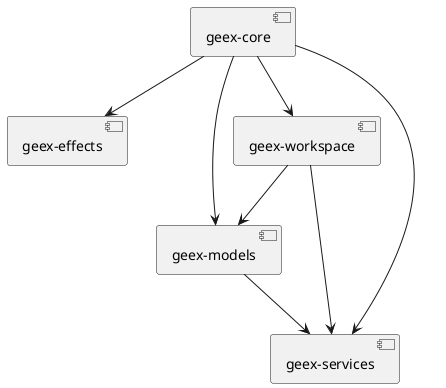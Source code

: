 @startuml

[geex-core] --> [geex-effects]
[geex-core] --> [geex-workspace]
[geex-core] --> [geex-models]
[geex-core] --> [geex-services]

[geex-models] --> [geex-services]

[geex-workspace] --> [geex-models]
[geex-workspace] --> [geex-services]

@enduml